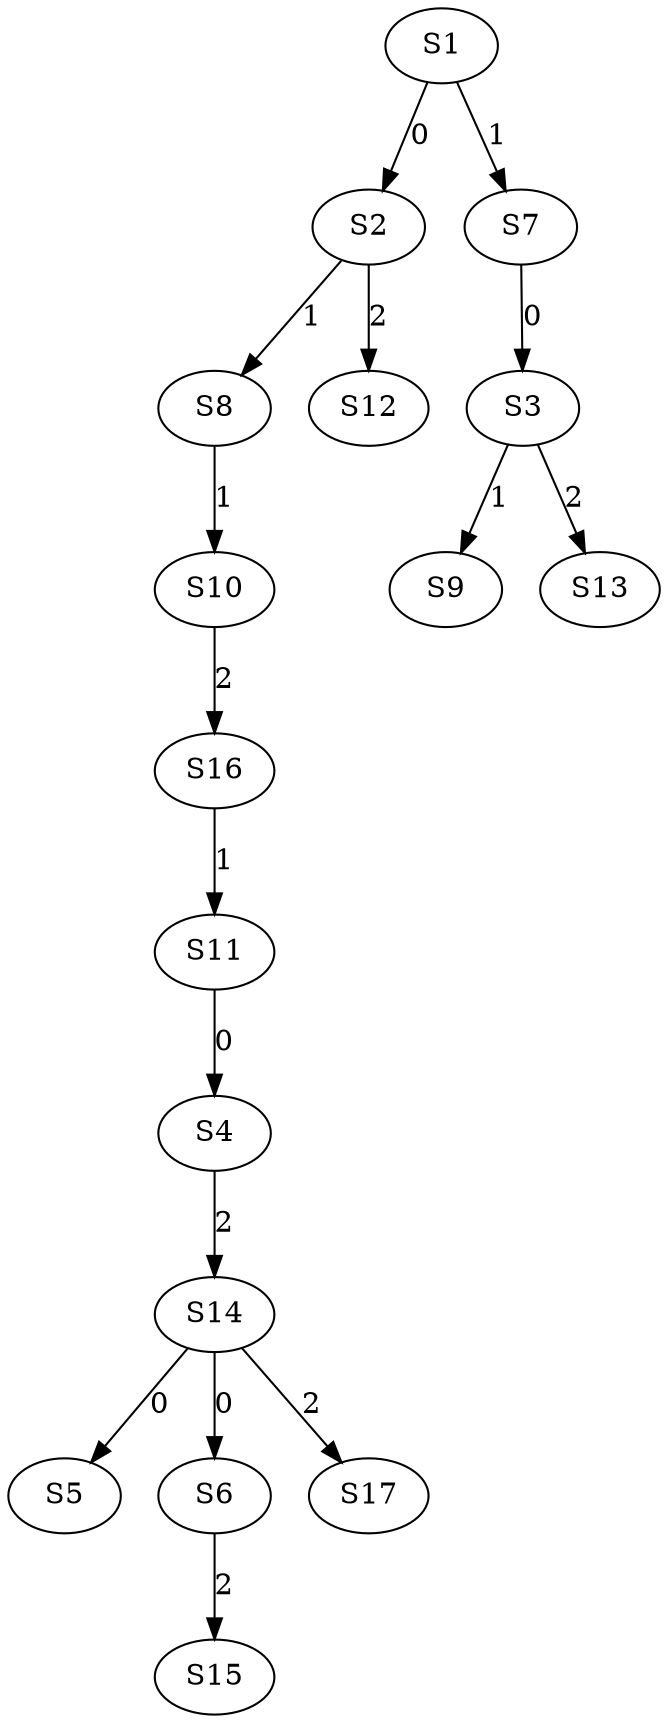 strict digraph {
	S1 -> S2 [ label = 0 ];
	S7 -> S3 [ label = 0 ];
	S11 -> S4 [ label = 0 ];
	S14 -> S5 [ label = 0 ];
	S14 -> S6 [ label = 0 ];
	S1 -> S7 [ label = 1 ];
	S2 -> S8 [ label = 1 ];
	S3 -> S9 [ label = 1 ];
	S8 -> S10 [ label = 1 ];
	S16 -> S11 [ label = 1 ];
	S2 -> S12 [ label = 2 ];
	S3 -> S13 [ label = 2 ];
	S4 -> S14 [ label = 2 ];
	S6 -> S15 [ label = 2 ];
	S10 -> S16 [ label = 2 ];
	S14 -> S17 [ label = 2 ];
}